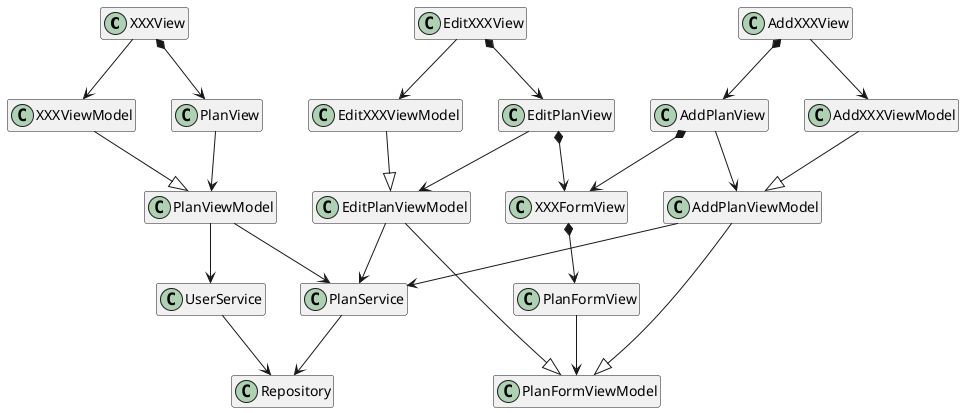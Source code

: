 @startuml

hide empty members

class XXXView
class AddXXXView
class EditXXXView

class XXXViewModel
class AddXXXViewModel
class EditXXXViewModel

class XXXFormView

class PlanView {}

class AddPlanView {}

class EditPlanView {}

class PlanFormView

class PlanViewModel {
}

class AddPlanViewModel {
}

class EditPlanViewModel {
}

class PlanFormViewModel {
}

class PlanService {
}

class UserService {
}

class Repository {}


XXXView --> XXXViewModel
XXXView *--> PlanView
XXXViewModel --|> PlanViewModel

AddXXXView *--> AddPlanView
EditXXXView *--> EditPlanView

XXXFormView *--> PlanFormView
PlanFormView --> PlanFormViewModel

EditXXXView --> EditXXXViewModel
AddXXXView --> AddXXXViewModel

EditPlanView *--> XXXFormView
AddPlanView *--> XXXFormView

PlanView --> PlanViewModel
AddPlanView --> AddPlanViewModel
EditPlanView --> EditPlanViewModel

PlanViewModel --> PlanService
AddPlanViewModel --> PlanService
EditPlanViewModel --> PlanService

AddXXXViewModel --|> AddPlanViewModel
EditXXXViewModel --|> EditPlanViewModel

AddPlanViewModel --|> PlanFormViewModel
EditPlanViewModel --|> PlanFormViewModel

PlanViewModel --> UserService

UserService --> Repository
PlanService --> Repository

@enduml

